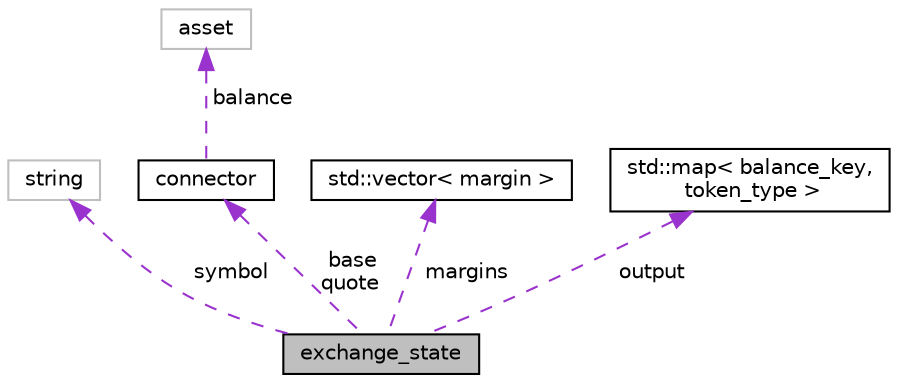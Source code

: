 digraph "exchange_state"
{
  edge [fontname="Helvetica",fontsize="10",labelfontname="Helvetica",labelfontsize="10"];
  node [fontname="Helvetica",fontsize="10",shape=record];
  Node1 [label="exchange_state",height=0.2,width=0.4,color="black", fillcolor="grey75", style="filled", fontcolor="black"];
  Node2 -> Node1 [dir="back",color="darkorchid3",fontsize="10",style="dashed",label=" symbol" ];
  Node2 [label="string",height=0.2,width=0.4,color="grey75", fillcolor="white", style="filled"];
  Node3 -> Node1 [dir="back",color="darkorchid3",fontsize="10",style="dashed",label=" base\nquote" ];
  Node3 [label="connector",height=0.2,width=0.4,color="black", fillcolor="white", style="filled",URL="$structconnector.html"];
  Node4 -> Node3 [dir="back",color="darkorchid3",fontsize="10",style="dashed",label=" balance" ];
  Node4 [label="asset",height=0.2,width=0.4,color="grey75", fillcolor="white", style="filled"];
  Node5 -> Node1 [dir="back",color="darkorchid3",fontsize="10",style="dashed",label=" margins" ];
  Node5 [label="std::vector\< margin \>",height=0.2,width=0.4,color="black", fillcolor="white", style="filled",URL="$classstd_1_1vector.html"];
  Node6 -> Node1 [dir="back",color="darkorchid3",fontsize="10",style="dashed",label=" output" ];
  Node6 [label="std::map\< balance_key,\l token_type \>",height=0.2,width=0.4,color="black", fillcolor="white", style="filled",URL="$classstd_1_1map.html"];
}
